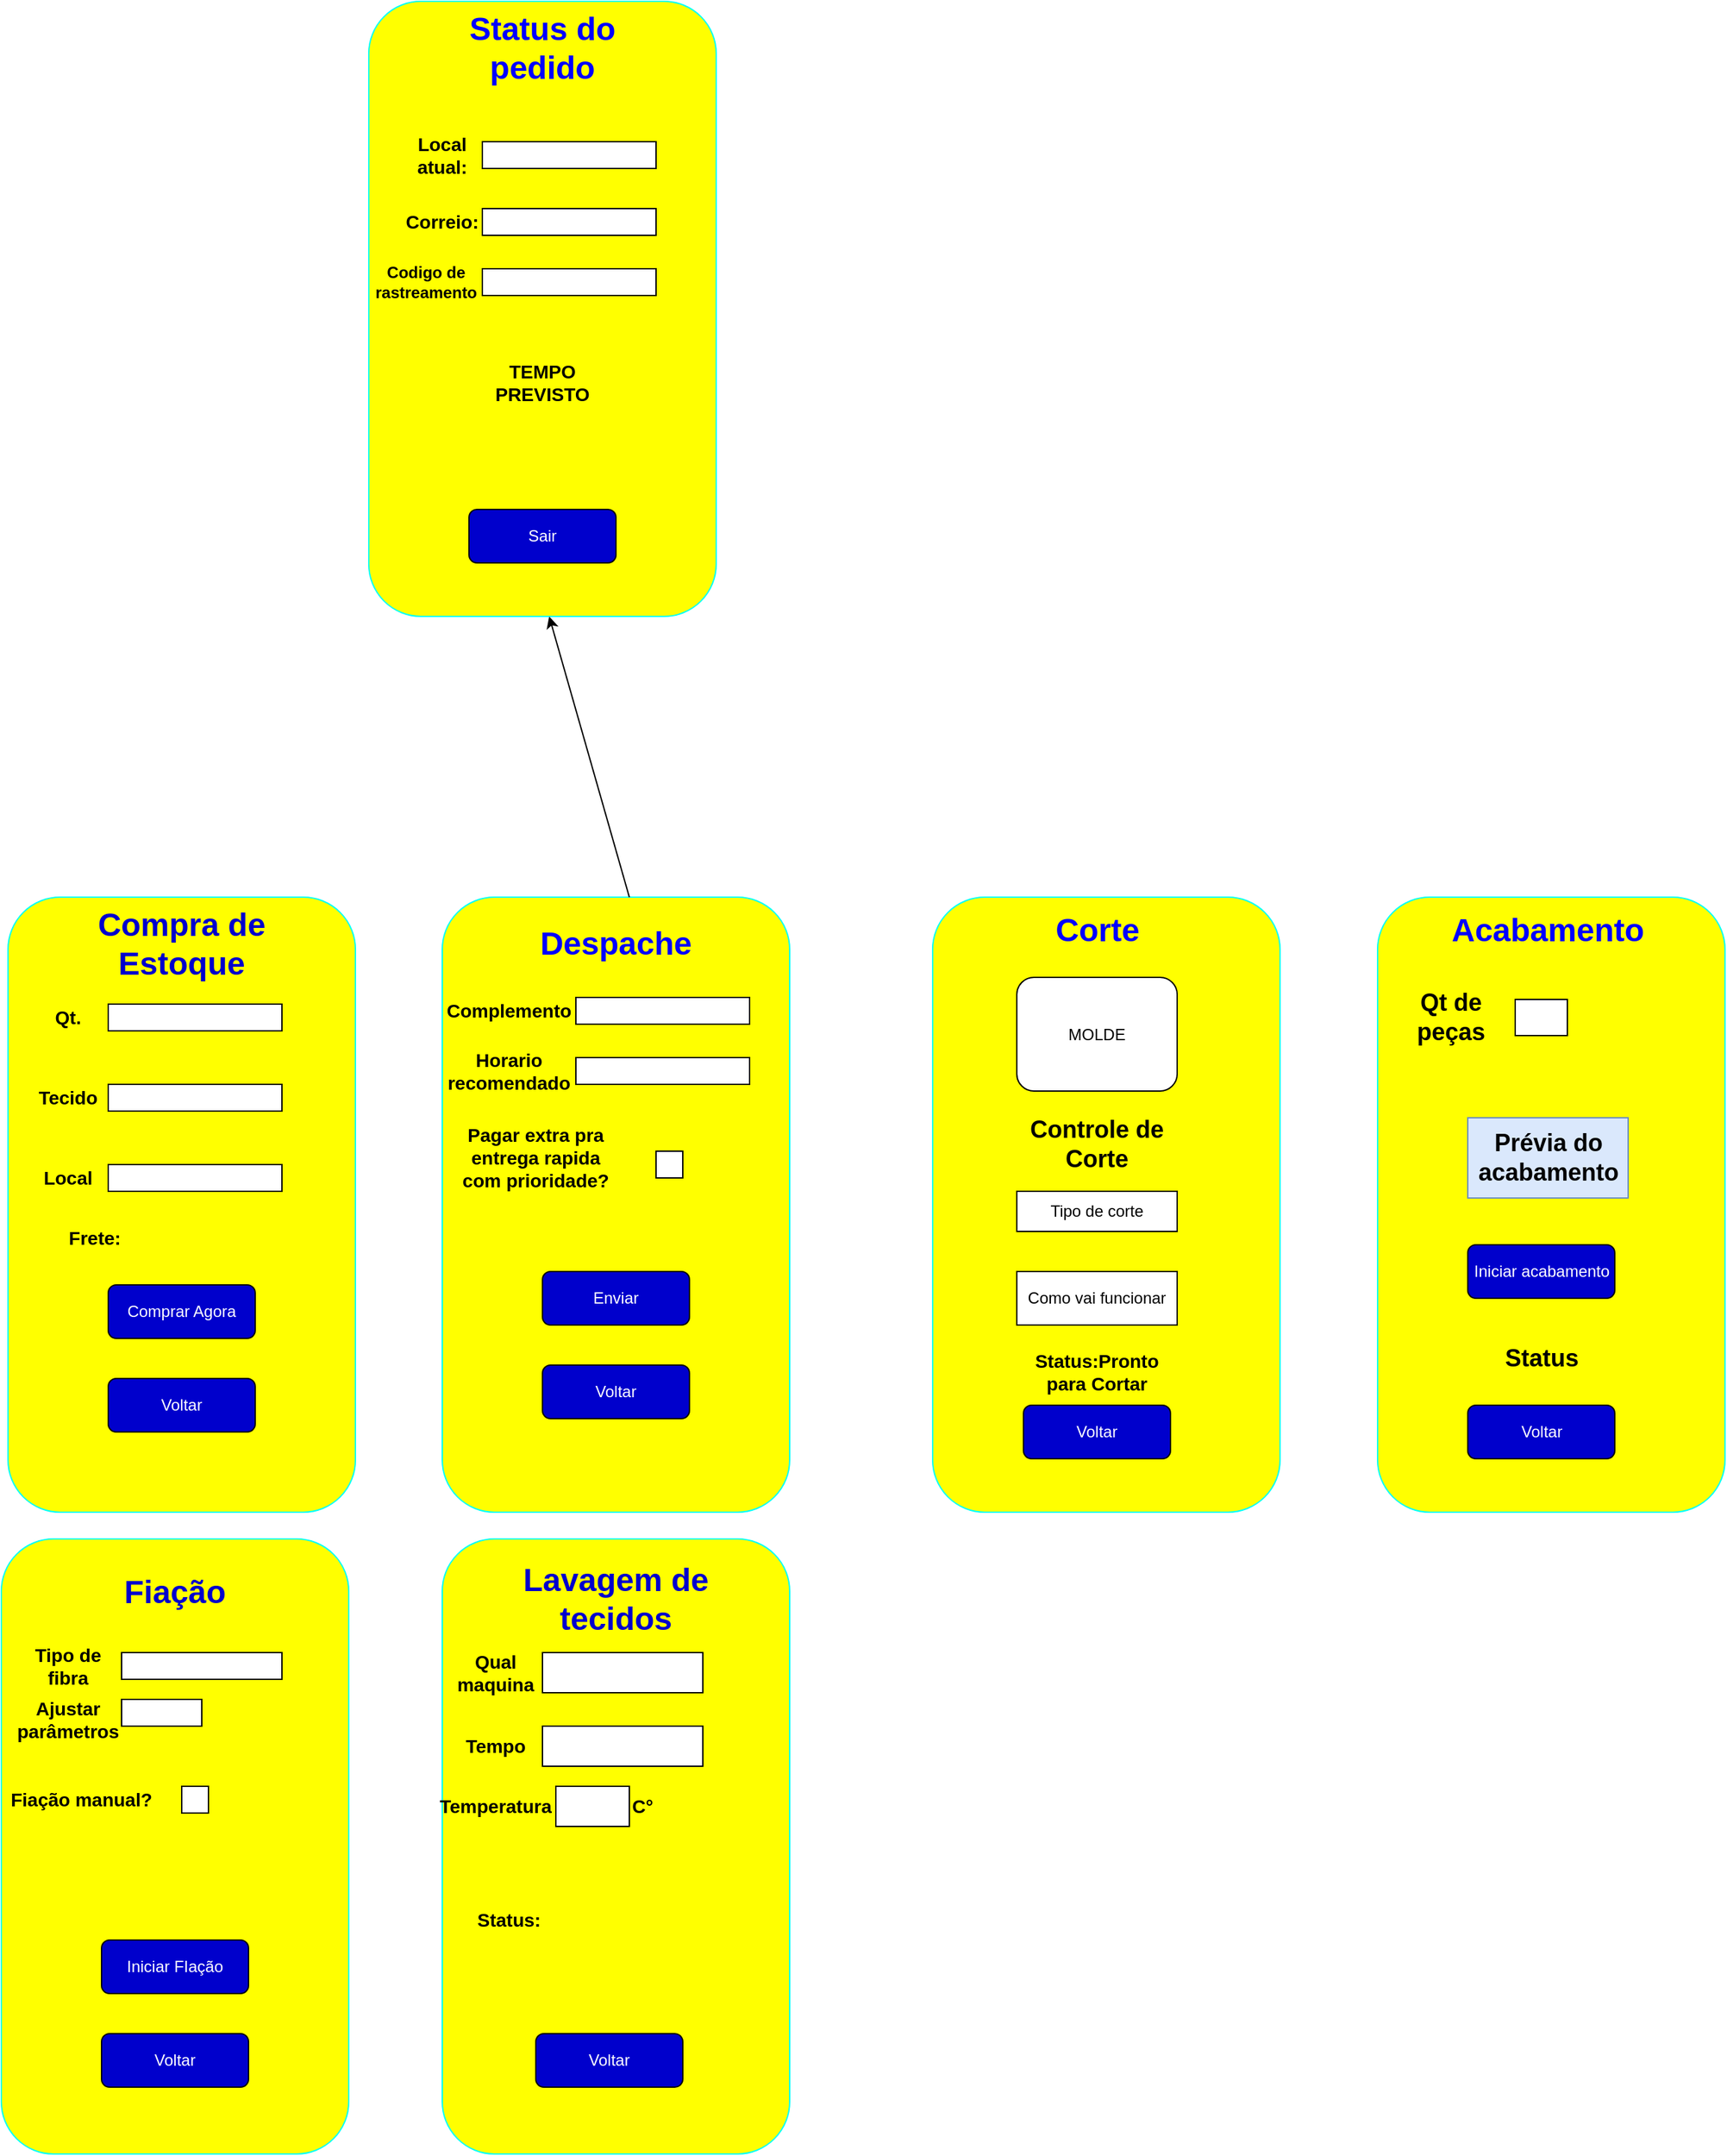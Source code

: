 <mxfile version="24.6.2" type="device">
  <diagram name="Página-1" id="irgvhzZaq6-zG55fmrVL">
    <mxGraphModel dx="987" dy="1703" grid="1" gridSize="10" guides="1" tooltips="1" connect="1" arrows="1" fold="1" page="1" pageScale="1" pageWidth="827" pageHeight="1169" math="0" shadow="0">
      <root>
        <mxCell id="0" />
        <mxCell id="1" parent="0" />
        <mxCell id="VEUq_RC-aavcs4L_vAxr-1" value="" style="rounded=1;whiteSpace=wrap;html=1;movable=0;resizable=0;rotatable=0;deletable=0;editable=0;locked=1;connectable=0;fillColor=#FFFF00;strokeColor=#00FFFF;" parent="1" vertex="1">
          <mxGeometry x="135" y="80" width="260" height="460" as="geometry" />
        </mxCell>
        <mxCell id="VEUq_RC-aavcs4L_vAxr-2" value="&lt;font color=&quot;#0000cc&quot; style=&quot;font-size: 24px;&quot;&gt;&lt;b style=&quot;&quot;&gt;Compra de Estoque&lt;/b&gt;&lt;/font&gt;" style="text;html=1;align=center;verticalAlign=middle;whiteSpace=wrap;rounded=0;" parent="1" vertex="1">
          <mxGeometry x="190" y="100" width="150" height="30" as="geometry" />
        </mxCell>
        <mxCell id="VEUq_RC-aavcs4L_vAxr-4" value="" style="rounded=0;whiteSpace=wrap;html=1;" parent="1" vertex="1">
          <mxGeometry x="210" y="160" width="130" height="20" as="geometry" />
        </mxCell>
        <mxCell id="VEUq_RC-aavcs4L_vAxr-5" value="&lt;font style=&quot;font-size: 14px;&quot;&gt;&lt;b&gt;Qt.&lt;/b&gt;&lt;/font&gt;" style="text;html=1;align=center;verticalAlign=middle;whiteSpace=wrap;rounded=0;" parent="1" vertex="1">
          <mxGeometry x="150" y="155" width="60" height="30" as="geometry" />
        </mxCell>
        <mxCell id="VEUq_RC-aavcs4L_vAxr-6" value="" style="rounded=0;whiteSpace=wrap;html=1;" parent="1" vertex="1">
          <mxGeometry x="210" y="220" width="130" height="20" as="geometry" />
        </mxCell>
        <mxCell id="VEUq_RC-aavcs4L_vAxr-7" value="&lt;font style=&quot;font-size: 14px;&quot;&gt;&lt;b&gt;Tecido&lt;/b&gt;&lt;/font&gt;" style="text;html=1;align=center;verticalAlign=middle;whiteSpace=wrap;rounded=0;" parent="1" vertex="1">
          <mxGeometry x="150" y="215" width="60" height="30" as="geometry" />
        </mxCell>
        <mxCell id="VEUq_RC-aavcs4L_vAxr-8" value="" style="rounded=0;whiteSpace=wrap;html=1;" parent="1" vertex="1">
          <mxGeometry x="210" y="280" width="130" height="20" as="geometry" />
        </mxCell>
        <mxCell id="VEUq_RC-aavcs4L_vAxr-9" value="&lt;font style=&quot;font-size: 14px;&quot;&gt;&lt;b&gt;Local&lt;/b&gt;&lt;/font&gt;" style="text;html=1;align=center;verticalAlign=middle;whiteSpace=wrap;rounded=0;" parent="1" vertex="1">
          <mxGeometry x="150" y="275" width="60" height="30" as="geometry" />
        </mxCell>
        <mxCell id="VEUq_RC-aavcs4L_vAxr-10" value="&lt;font color=&quot;#ffffff&quot;&gt;Comprar Agora&lt;/font&gt;" style="rounded=1;whiteSpace=wrap;html=1;fillColor=#0000CC;" parent="1" vertex="1">
          <mxGeometry x="210" y="370" width="110" height="40" as="geometry" />
        </mxCell>
        <mxCell id="VEUq_RC-aavcs4L_vAxr-11" value="&lt;font color=&quot;#ffffff&quot;&gt;Voltar&lt;/font&gt;" style="rounded=1;whiteSpace=wrap;html=1;fillColor=#0000CC;" parent="1" vertex="1">
          <mxGeometry x="210" y="440" width="110" height="40" as="geometry" />
        </mxCell>
        <mxCell id="VEUq_RC-aavcs4L_vAxr-12" value="&lt;b&gt;&lt;font style=&quot;font-size: 14px;&quot;&gt;Frete:&lt;/font&gt;&lt;/b&gt;" style="text;html=1;align=center;verticalAlign=middle;whiteSpace=wrap;rounded=0;" parent="1" vertex="1">
          <mxGeometry x="170" y="320" width="60" height="30" as="geometry" />
        </mxCell>
        <mxCell id="VEUq_RC-aavcs4L_vAxr-14" value="" style="rounded=1;whiteSpace=wrap;html=1;movable=0;resizable=0;rotatable=0;deletable=0;editable=0;locked=1;connectable=0;fillColor=#FFFF00;strokeColor=#00FFFF;" parent="1" vertex="1">
          <mxGeometry x="460" y="80" width="260" height="460" as="geometry" />
        </mxCell>
        <mxCell id="Ztjr25JNRkvMOxwcx8Zl-1" value="&lt;span style=&quot;font-size: 24px;&quot;&gt;&lt;b style=&quot;&quot;&gt;&lt;font color=&quot;#0000ff&quot;&gt;Despache&lt;/font&gt;&lt;/b&gt;&lt;/span&gt;" style="text;html=1;align=center;verticalAlign=middle;whiteSpace=wrap;rounded=0;" parent="1" vertex="1">
          <mxGeometry x="560" y="100" width="60" height="30" as="geometry" />
        </mxCell>
        <mxCell id="Ztjr25JNRkvMOxwcx8Zl-2" value="" style="rounded=0;whiteSpace=wrap;html=1;" parent="1" vertex="1">
          <mxGeometry x="560" y="155" width="130" height="20" as="geometry" />
        </mxCell>
        <mxCell id="Ztjr25JNRkvMOxwcx8Zl-3" value="&lt;font style=&quot;font-size: 14px;&quot;&gt;&lt;b&gt;Complemento&lt;/b&gt;&lt;/font&gt;" style="text;html=1;align=center;verticalAlign=middle;whiteSpace=wrap;rounded=0;" parent="1" vertex="1">
          <mxGeometry x="490" y="160" width="40" height="10" as="geometry" />
        </mxCell>
        <mxCell id="Ztjr25JNRkvMOxwcx8Zl-7" value="" style="rounded=0;whiteSpace=wrap;html=1;" parent="1" vertex="1">
          <mxGeometry x="560" y="200" width="130" height="20" as="geometry" />
        </mxCell>
        <mxCell id="Ztjr25JNRkvMOxwcx8Zl-8" value="&lt;font style=&quot;font-size: 14px;&quot;&gt;&lt;b&gt;Horario recomendado&lt;/b&gt;&lt;/font&gt;" style="text;html=1;align=center;verticalAlign=middle;whiteSpace=wrap;rounded=0;" parent="1" vertex="1">
          <mxGeometry x="490" y="205" width="40" height="10" as="geometry" />
        </mxCell>
        <mxCell id="Ztjr25JNRkvMOxwcx8Zl-11" value="&lt;b&gt;&lt;font style=&quot;font-size: 14px;&quot;&gt;Pagar extra pra entrega rapida com prioridade?&lt;/font&gt;&lt;/b&gt;" style="text;html=1;align=center;verticalAlign=middle;whiteSpace=wrap;rounded=0;" parent="1" vertex="1">
          <mxGeometry x="470" y="260" width="120" height="30" as="geometry" />
        </mxCell>
        <mxCell id="Ztjr25JNRkvMOxwcx8Zl-15" value="" style="rounded=0;whiteSpace=wrap;html=1;" parent="1" vertex="1">
          <mxGeometry x="620" y="270" width="20" height="20" as="geometry" />
        </mxCell>
        <mxCell id="Ztjr25JNRkvMOxwcx8Zl-19" value="&lt;font color=&quot;#ffffff&quot;&gt;Enviar&lt;/font&gt;" style="rounded=1;whiteSpace=wrap;html=1;fillColor=#0000CC;" parent="1" vertex="1">
          <mxGeometry x="535" y="360" width="110" height="40" as="geometry" />
        </mxCell>
        <mxCell id="Ztjr25JNRkvMOxwcx8Zl-20" value="&lt;font color=&quot;#ffffff&quot;&gt;Voltar&lt;/font&gt;" style="rounded=1;whiteSpace=wrap;html=1;fillColor=#0000CC;" parent="1" vertex="1">
          <mxGeometry x="535" y="430" width="110" height="40" as="geometry" />
        </mxCell>
        <mxCell id="Ztjr25JNRkvMOxwcx8Zl-21" value="" style="rounded=1;whiteSpace=wrap;html=1;movable=1;resizable=1;rotatable=1;deletable=1;editable=1;locked=0;connectable=1;fillColor=#FFFF00;strokeColor=#00FFFF;" parent="1" vertex="1">
          <mxGeometry x="827" y="80" width="260" height="460" as="geometry" />
        </mxCell>
        <mxCell id="42f7bceCoP2AGbphSC1z-2" value="MOLDE" style="rounded=1;whiteSpace=wrap;html=1;" parent="1" vertex="1">
          <mxGeometry x="890" y="140" width="120" height="85" as="geometry" />
        </mxCell>
        <mxCell id="42f7bceCoP2AGbphSC1z-3" value="&lt;font color=&quot;#0000ff&quot;&gt;&lt;span style=&quot;font-size: 24px;&quot;&gt;&lt;b&gt;Corte&lt;/b&gt;&lt;/span&gt;&lt;/font&gt;" style="text;html=1;align=center;verticalAlign=middle;whiteSpace=wrap;rounded=0;" parent="1" vertex="1">
          <mxGeometry x="903.5" y="90" width="93" height="30" as="geometry" />
        </mxCell>
        <mxCell id="42f7bceCoP2AGbphSC1z-4" value="&lt;b&gt;&lt;font style=&quot;font-size: 18px;&quot;&gt;Controle de Corte&lt;/font&gt;&lt;/b&gt;" style="text;html=1;align=center;verticalAlign=middle;whiteSpace=wrap;rounded=0;" parent="1" vertex="1">
          <mxGeometry x="875" y="250" width="150" height="30" as="geometry" />
        </mxCell>
        <mxCell id="42f7bceCoP2AGbphSC1z-6" value="Tipo de corte" style="rounded=0;whiteSpace=wrap;html=1;" parent="1" vertex="1">
          <mxGeometry x="890" y="300" width="120" height="30" as="geometry" />
        </mxCell>
        <mxCell id="42f7bceCoP2AGbphSC1z-7" value="Como vai funcionar" style="rounded=0;whiteSpace=wrap;html=1;" parent="1" vertex="1">
          <mxGeometry x="890" y="360" width="120" height="40" as="geometry" />
        </mxCell>
        <mxCell id="42f7bceCoP2AGbphSC1z-8" value="&lt;b&gt;&lt;font style=&quot;font-size: 14px;&quot;&gt;Status:Pronto para Cortar&lt;/font&gt;&lt;/b&gt;" style="text;html=1;align=center;verticalAlign=middle;whiteSpace=wrap;rounded=0;" parent="1" vertex="1">
          <mxGeometry x="890" y="420" width="120" height="30" as="geometry" />
        </mxCell>
        <mxCell id="42f7bceCoP2AGbphSC1z-9" value="&lt;font color=&quot;#ffffff&quot;&gt;Voltar&lt;/font&gt;" style="rounded=1;whiteSpace=wrap;html=1;fillColor=#0000CC;" parent="1" vertex="1">
          <mxGeometry x="895" y="460" width="110" height="40" as="geometry" />
        </mxCell>
        <mxCell id="42f7bceCoP2AGbphSC1z-11" value="" style="rounded=1;whiteSpace=wrap;html=1;movable=1;resizable=1;rotatable=1;deletable=1;editable=1;locked=0;connectable=1;fillColor=#FFFF00;strokeColor=#00FFFF;" parent="1" vertex="1">
          <mxGeometry x="1160" y="80" width="260" height="460" as="geometry" />
        </mxCell>
        <mxCell id="42f7bceCoP2AGbphSC1z-12" value="&lt;font color=&quot;#0000ff&quot;&gt;&lt;span style=&quot;font-size: 24px;&quot;&gt;&lt;b&gt;Acabamento&lt;/b&gt;&lt;/span&gt;&lt;/font&gt;" style="text;html=1;align=center;verticalAlign=middle;whiteSpace=wrap;rounded=0;" parent="1" vertex="1">
          <mxGeometry x="1241" y="90" width="93" height="30" as="geometry" />
        </mxCell>
        <mxCell id="42f7bceCoP2AGbphSC1z-13" value="" style="rounded=0;whiteSpace=wrap;html=1;" parent="1" vertex="1">
          <mxGeometry x="1263" y="156.5" width="39" height="27" as="geometry" />
        </mxCell>
        <mxCell id="42f7bceCoP2AGbphSC1z-14" value="&lt;b&gt;&lt;font style=&quot;font-size: 18px;&quot;&gt;Qt de peças&lt;/font&gt;&lt;/b&gt;" style="text;html=1;align=center;verticalAlign=middle;whiteSpace=wrap;rounded=0;" parent="1" vertex="1">
          <mxGeometry x="1180" y="155" width="70" height="30" as="geometry" />
        </mxCell>
        <mxCell id="42f7bceCoP2AGbphSC1z-15" value="&lt;font style=&quot;font-size: 18px;&quot;&gt;&lt;b&gt;Prévia do acabamento&lt;/b&gt;&lt;/font&gt;" style="rounded=0;whiteSpace=wrap;html=1;fillColor=#dae8fc;strokeColor=#6c8ebf;" parent="1" vertex="1">
          <mxGeometry x="1227.5" y="245" width="120" height="60" as="geometry" />
        </mxCell>
        <mxCell id="42f7bceCoP2AGbphSC1z-16" value="&lt;font color=&quot;#ffffff&quot;&gt;Iniciar acabamento&lt;/font&gt;" style="rounded=1;whiteSpace=wrap;html=1;fillColor=#0000CC;" parent="1" vertex="1">
          <mxGeometry x="1227.5" y="340" width="110" height="40" as="geometry" />
        </mxCell>
        <mxCell id="42f7bceCoP2AGbphSC1z-17" value="&lt;b&gt;&lt;font style=&quot;font-size: 18px;&quot;&gt;Status&lt;/font&gt;&lt;/b&gt;" style="text;html=1;align=center;verticalAlign=middle;whiteSpace=wrap;rounded=0;" parent="1" vertex="1">
          <mxGeometry x="1207.5" y="410" width="150" height="30" as="geometry" />
        </mxCell>
        <mxCell id="42f7bceCoP2AGbphSC1z-18" value="&lt;font color=&quot;#ffffff&quot;&gt;Voltar&lt;/font&gt;" style="rounded=1;whiteSpace=wrap;html=1;fillColor=#0000CC;" parent="1" vertex="1">
          <mxGeometry x="1227.5" y="460" width="110" height="40" as="geometry" />
        </mxCell>
        <mxCell id="42f7bceCoP2AGbphSC1z-21" value="" style="rounded=1;whiteSpace=wrap;html=1;movable=0;resizable=0;rotatable=0;deletable=0;editable=0;locked=1;connectable=0;fillColor=#FFFF00;strokeColor=#00FFFF;" parent="1" vertex="1">
          <mxGeometry x="130" y="560" width="260" height="460" as="geometry" />
        </mxCell>
        <mxCell id="42f7bceCoP2AGbphSC1z-22" value="&lt;font color=&quot;#0000cc&quot; style=&quot;font-size: 24px;&quot;&gt;&lt;b style=&quot;&quot;&gt;Fiação&lt;/b&gt;&lt;/font&gt;" style="text;html=1;align=center;verticalAlign=middle;whiteSpace=wrap;rounded=0;" parent="1" vertex="1">
          <mxGeometry x="185" y="585" width="150" height="30" as="geometry" />
        </mxCell>
        <mxCell id="42f7bceCoP2AGbphSC1z-23" value="&lt;font style=&quot;font-size: 14px;&quot;&gt;&lt;b&gt;Tipo de fibra&lt;/b&gt;&lt;/font&gt;" style="text;html=1;align=center;verticalAlign=middle;whiteSpace=wrap;rounded=0;" parent="1" vertex="1">
          <mxGeometry x="150" y="640" width="60" height="30" as="geometry" />
        </mxCell>
        <mxCell id="42f7bceCoP2AGbphSC1z-24" value="" style="rounded=0;whiteSpace=wrap;html=1;" parent="1" vertex="1">
          <mxGeometry x="220" y="645" width="120" height="20" as="geometry" />
        </mxCell>
        <mxCell id="42f7bceCoP2AGbphSC1z-25" value="&lt;font style=&quot;font-size: 14px;&quot;&gt;&lt;b&gt;Ajustar parâmetros&lt;/b&gt;&lt;/font&gt;" style="text;html=1;align=center;verticalAlign=middle;whiteSpace=wrap;rounded=0;" parent="1" vertex="1">
          <mxGeometry x="150" y="680" width="60" height="30" as="geometry" />
        </mxCell>
        <mxCell id="42f7bceCoP2AGbphSC1z-26" value="" style="rounded=0;whiteSpace=wrap;html=1;" parent="1" vertex="1">
          <mxGeometry x="220" y="680" width="60" height="20" as="geometry" />
        </mxCell>
        <mxCell id="42f7bceCoP2AGbphSC1z-27" value="&lt;font color=&quot;#ffffff&quot;&gt;Iniciar FIação&lt;/font&gt;" style="rounded=1;whiteSpace=wrap;html=1;fillColor=#0000CC;" parent="1" vertex="1">
          <mxGeometry x="205" y="860" width="110" height="40" as="geometry" />
        </mxCell>
        <mxCell id="42f7bceCoP2AGbphSC1z-29" value="&lt;font color=&quot;#ffffff&quot;&gt;Voltar&lt;/font&gt;" style="rounded=1;whiteSpace=wrap;html=1;fillColor=#0000CC;" parent="1" vertex="1">
          <mxGeometry x="205" y="930" width="110" height="40" as="geometry" />
        </mxCell>
        <mxCell id="42f7bceCoP2AGbphSC1z-31" value="&lt;b&gt;&lt;font style=&quot;font-size: 14px;&quot;&gt;Fiação manual?&lt;/font&gt;&lt;/b&gt;" style="text;html=1;align=center;verticalAlign=middle;whiteSpace=wrap;rounded=0;" parent="1" vertex="1">
          <mxGeometry x="130" y="740" width="120" height="30" as="geometry" />
        </mxCell>
        <mxCell id="42f7bceCoP2AGbphSC1z-32" value="" style="rounded=0;whiteSpace=wrap;html=1;" parent="1" vertex="1">
          <mxGeometry x="265" y="745" width="20" height="20" as="geometry" />
        </mxCell>
        <mxCell id="42f7bceCoP2AGbphSC1z-35" value="" style="rounded=1;whiteSpace=wrap;html=1;movable=0;resizable=0;rotatable=0;deletable=0;editable=0;locked=1;connectable=0;fillColor=#FFFF00;strokeColor=#00FFFF;" parent="1" vertex="1">
          <mxGeometry x="460" y="560" width="260" height="460" as="geometry" />
        </mxCell>
        <mxCell id="42f7bceCoP2AGbphSC1z-37" value="&lt;font color=&quot;#ffffff&quot;&gt;Voltar&lt;/font&gt;" style="rounded=1;whiteSpace=wrap;html=1;fillColor=#0000CC;" parent="1" vertex="1">
          <mxGeometry x="530" y="930" width="110" height="40" as="geometry" />
        </mxCell>
        <mxCell id="42f7bceCoP2AGbphSC1z-38" value="&lt;font color=&quot;#0000cc&quot; style=&quot;font-size: 24px;&quot;&gt;&lt;b style=&quot;&quot;&gt;Lavagem de tecidos&lt;/b&gt;&lt;/font&gt;" style="text;html=1;align=center;verticalAlign=middle;whiteSpace=wrap;rounded=0;" parent="1" vertex="1">
          <mxGeometry x="515" y="590" width="150" height="30" as="geometry" />
        </mxCell>
        <mxCell id="42f7bceCoP2AGbphSC1z-40" value="&lt;span style=&quot;font-size: 14px;&quot;&gt;&lt;b&gt;Qual maquina&lt;/b&gt;&lt;/span&gt;" style="text;html=1;align=center;verticalAlign=middle;whiteSpace=wrap;rounded=0;" parent="1" vertex="1">
          <mxGeometry x="470" y="645" width="60" height="30" as="geometry" />
        </mxCell>
        <mxCell id="42f7bceCoP2AGbphSC1z-41" value="&lt;span style=&quot;font-size: 14px;&quot;&gt;&lt;b&gt;Tempo&lt;/b&gt;&lt;/span&gt;" style="text;html=1;align=center;verticalAlign=middle;whiteSpace=wrap;rounded=0;" parent="1" vertex="1">
          <mxGeometry x="470" y="700" width="60" height="30" as="geometry" />
        </mxCell>
        <mxCell id="42f7bceCoP2AGbphSC1z-42" value="&lt;span style=&quot;font-size: 14px;&quot;&gt;&lt;b&gt;Temperatura&lt;/b&gt;&lt;/span&gt;" style="text;html=1;align=center;verticalAlign=middle;whiteSpace=wrap;rounded=0;" parent="1" vertex="1">
          <mxGeometry x="470" y="745" width="60" height="30" as="geometry" />
        </mxCell>
        <mxCell id="42f7bceCoP2AGbphSC1z-43" value="" style="rounded=0;whiteSpace=wrap;html=1;" parent="1" vertex="1">
          <mxGeometry x="535" y="645" width="120" height="30" as="geometry" />
        </mxCell>
        <mxCell id="42f7bceCoP2AGbphSC1z-44" value="" style="rounded=0;whiteSpace=wrap;html=1;" parent="1" vertex="1">
          <mxGeometry x="535" y="700" width="120" height="30" as="geometry" />
        </mxCell>
        <mxCell id="42f7bceCoP2AGbphSC1z-45" value="" style="rounded=0;whiteSpace=wrap;html=1;" parent="1" vertex="1">
          <mxGeometry x="545" y="745" width="55" height="30" as="geometry" />
        </mxCell>
        <mxCell id="42f7bceCoP2AGbphSC1z-46" value="&lt;span style=&quot;font-size: 14px;&quot;&gt;&lt;b&gt;C°&lt;/b&gt;&lt;/span&gt;" style="text;html=1;align=center;verticalAlign=middle;whiteSpace=wrap;rounded=0;" parent="1" vertex="1">
          <mxGeometry x="580" y="745" width="60" height="30" as="geometry" />
        </mxCell>
        <mxCell id="42f7bceCoP2AGbphSC1z-48" value="&lt;span style=&quot;font-size: 14px;&quot;&gt;&lt;b&gt;Status:&lt;/b&gt;&lt;/span&gt;" style="text;html=1;align=center;verticalAlign=middle;whiteSpace=wrap;rounded=0;" parent="1" vertex="1">
          <mxGeometry x="480" y="830" width="60" height="30" as="geometry" />
        </mxCell>
        <mxCell id="xMsmQAp6cheCRDOQ5XMQ-1" value="" style="endArrow=classic;html=1;rounded=0;" edge="1" parent="1">
          <mxGeometry width="50" height="50" relative="1" as="geometry">
            <mxPoint x="600" y="80" as="sourcePoint" />
            <mxPoint x="540" y="-130" as="targetPoint" />
          </mxGeometry>
        </mxCell>
        <mxCell id="xMsmQAp6cheCRDOQ5XMQ-2" value="" style="rounded=1;whiteSpace=wrap;html=1;movable=1;resizable=1;rotatable=1;deletable=1;editable=1;locked=0;connectable=1;fillColor=#FFFF00;strokeColor=#00FFFF;" vertex="1" parent="1">
          <mxGeometry x="405" y="-590" width="260" height="460" as="geometry" />
        </mxCell>
        <mxCell id="xMsmQAp6cheCRDOQ5XMQ-4" value="&lt;span style=&quot;font-size: 24px;&quot;&gt;&lt;b style=&quot;&quot;&gt;&lt;font color=&quot;#0000ff&quot;&gt;Status do pedido&lt;/font&gt;&lt;/b&gt;&lt;/span&gt;" style="text;html=1;align=center;verticalAlign=middle;whiteSpace=wrap;rounded=0;" vertex="1" parent="1">
          <mxGeometry x="460" y="-570" width="150" height="30" as="geometry" />
        </mxCell>
        <mxCell id="xMsmQAp6cheCRDOQ5XMQ-5" value="&lt;font style=&quot;font-size: 14px;&quot;&gt;&lt;b&gt;Local atual:&lt;/b&gt;&lt;/font&gt;" style="text;html=1;align=center;verticalAlign=middle;whiteSpace=wrap;rounded=0;" vertex="1" parent="1">
          <mxGeometry x="440" y="-480" width="40" height="10" as="geometry" />
        </mxCell>
        <mxCell id="xMsmQAp6cheCRDOQ5XMQ-9" value="&lt;font style=&quot;font-size: 14px;&quot;&gt;&lt;b&gt;Correio:&lt;/b&gt;&lt;/font&gt;" style="text;html=1;align=center;verticalAlign=middle;whiteSpace=wrap;rounded=0;" vertex="1" parent="1">
          <mxGeometry x="440" y="-430" width="40" height="10" as="geometry" />
        </mxCell>
        <mxCell id="xMsmQAp6cheCRDOQ5XMQ-10" value="" style="rounded=0;whiteSpace=wrap;html=1;" vertex="1" parent="1">
          <mxGeometry x="490" y="-485" width="130" height="20" as="geometry" />
        </mxCell>
        <mxCell id="xMsmQAp6cheCRDOQ5XMQ-11" value="" style="rounded=0;whiteSpace=wrap;html=1;" vertex="1" parent="1">
          <mxGeometry x="490" y="-435" width="130" height="20" as="geometry" />
        </mxCell>
        <mxCell id="xMsmQAp6cheCRDOQ5XMQ-12" value="" style="rounded=0;whiteSpace=wrap;html=1;" vertex="1" parent="1">
          <mxGeometry x="490" y="-390" width="130" height="20" as="geometry" />
        </mxCell>
        <mxCell id="xMsmQAp6cheCRDOQ5XMQ-14" value="&lt;font color=&quot;#ffffff&quot;&gt;Sair&lt;/font&gt;" style="rounded=1;whiteSpace=wrap;html=1;fillColor=#0000CC;" vertex="1" parent="1">
          <mxGeometry x="480" y="-210" width="110" height="40" as="geometry" />
        </mxCell>
        <mxCell id="xMsmQAp6cheCRDOQ5XMQ-15" value="&lt;b style=&quot;&quot;&gt;&lt;font style=&quot;font-size: 12px;&quot;&gt;Codigo de rastreamento&lt;/font&gt;&lt;/b&gt;" style="text;html=1;align=center;verticalAlign=middle;whiteSpace=wrap;rounded=0;" vertex="1" parent="1">
          <mxGeometry x="440" y="-385" width="16" height="10" as="geometry" />
        </mxCell>
        <mxCell id="xMsmQAp6cheCRDOQ5XMQ-19" value="&lt;font style=&quot;font-size: 14px;&quot;&gt;&lt;b&gt;TEMPO PREVISTO&lt;/b&gt;&lt;/font&gt;" style="text;html=1;align=center;verticalAlign=middle;whiteSpace=wrap;rounded=0;" vertex="1" parent="1">
          <mxGeometry x="515" y="-310" width="40" height="10" as="geometry" />
        </mxCell>
      </root>
    </mxGraphModel>
  </diagram>
</mxfile>
